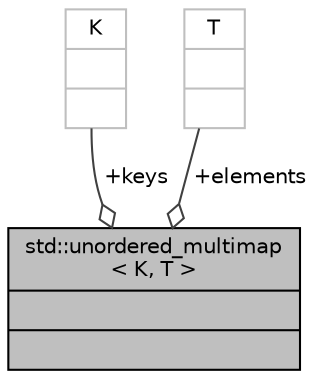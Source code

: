 digraph "std::unordered_multimap&lt; K, T &gt;"
{
  edge [fontname="Helvetica",fontsize="10",labelfontname="Helvetica",labelfontsize="10"];
  node [fontname="Helvetica",fontsize="10",shape=record];
  Node908 [label="{std::unordered_multimap\l\< K, T \>\n||}",height=0.2,width=0.4,color="black", fillcolor="grey75", style="filled", fontcolor="black"];
  Node909 -> Node908 [color="grey25",fontsize="10",style="solid",label=" +keys" ,arrowhead="odiamond",fontname="Helvetica"];
  Node909 [label="{K\n||}",height=0.2,width=0.4,color="grey75", fillcolor="white", style="filled"];
  Node910 -> Node908 [color="grey25",fontsize="10",style="solid",label=" +elements" ,arrowhead="odiamond",fontname="Helvetica"];
  Node910 [label="{T\n||}",height=0.2,width=0.4,color="grey75", fillcolor="white", style="filled"];
}
